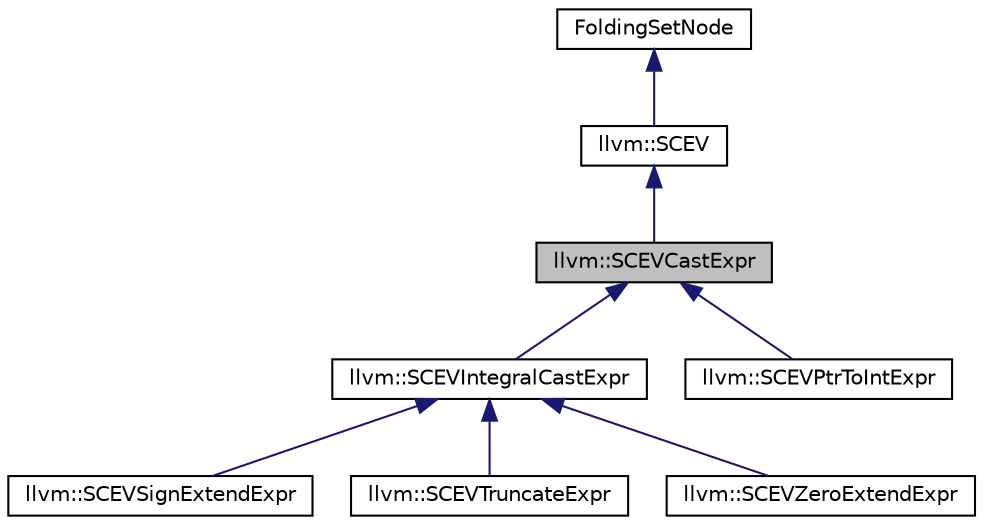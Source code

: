 digraph "llvm::SCEVCastExpr"
{
 // LATEX_PDF_SIZE
  bgcolor="transparent";
  edge [fontname="Helvetica",fontsize="10",labelfontname="Helvetica",labelfontsize="10"];
  node [fontname="Helvetica",fontsize="10",shape=record];
  Node1 [label="llvm::SCEVCastExpr",height=0.2,width=0.4,color="black", fillcolor="grey75", style="filled", fontcolor="black",tooltip="This is the base class for unary cast operator classes."];
  Node2 -> Node1 [dir="back",color="midnightblue",fontsize="10",style="solid",fontname="Helvetica"];
  Node2 [label="llvm::SCEV",height=0.2,width=0.4,color="black",URL="$classllvm_1_1SCEV.html",tooltip="This class represents an analyzed expression in the program."];
  Node3 -> Node2 [dir="back",color="midnightblue",fontsize="10",style="solid",fontname="Helvetica"];
  Node3 [label="FoldingSetNode",height=0.2,width=0.4,color="black",URL="$classllvm_1_1FoldingSetBase_1_1Node.html",tooltip="Node - This class is used to maintain the singly linked bucket list in a folding set."];
  Node1 -> Node4 [dir="back",color="midnightblue",fontsize="10",style="solid",fontname="Helvetica"];
  Node4 [label="llvm::SCEVIntegralCastExpr",height=0.2,width=0.4,color="black",URL="$classllvm_1_1SCEVIntegralCastExpr.html",tooltip="This is the base class for unary integral cast operator classes."];
  Node4 -> Node5 [dir="back",color="midnightblue",fontsize="10",style="solid",fontname="Helvetica"];
  Node5 [label="llvm::SCEVSignExtendExpr",height=0.2,width=0.4,color="black",URL="$classllvm_1_1SCEVSignExtendExpr.html",tooltip="This class represents a sign extension of a small integer value to a larger integer value."];
  Node4 -> Node6 [dir="back",color="midnightblue",fontsize="10",style="solid",fontname="Helvetica"];
  Node6 [label="llvm::SCEVTruncateExpr",height=0.2,width=0.4,color="black",URL="$classllvm_1_1SCEVTruncateExpr.html",tooltip="This class represents a truncation of an integer value to a smaller integer value."];
  Node4 -> Node7 [dir="back",color="midnightblue",fontsize="10",style="solid",fontname="Helvetica"];
  Node7 [label="llvm::SCEVZeroExtendExpr",height=0.2,width=0.4,color="black",URL="$classllvm_1_1SCEVZeroExtendExpr.html",tooltip="This class represents a zero extension of a small integer value to a larger integer value."];
  Node1 -> Node8 [dir="back",color="midnightblue",fontsize="10",style="solid",fontname="Helvetica"];
  Node8 [label="llvm::SCEVPtrToIntExpr",height=0.2,width=0.4,color="black",URL="$classllvm_1_1SCEVPtrToIntExpr.html",tooltip="This class represents a cast from a pointer to a pointer-sized integer value."];
}
